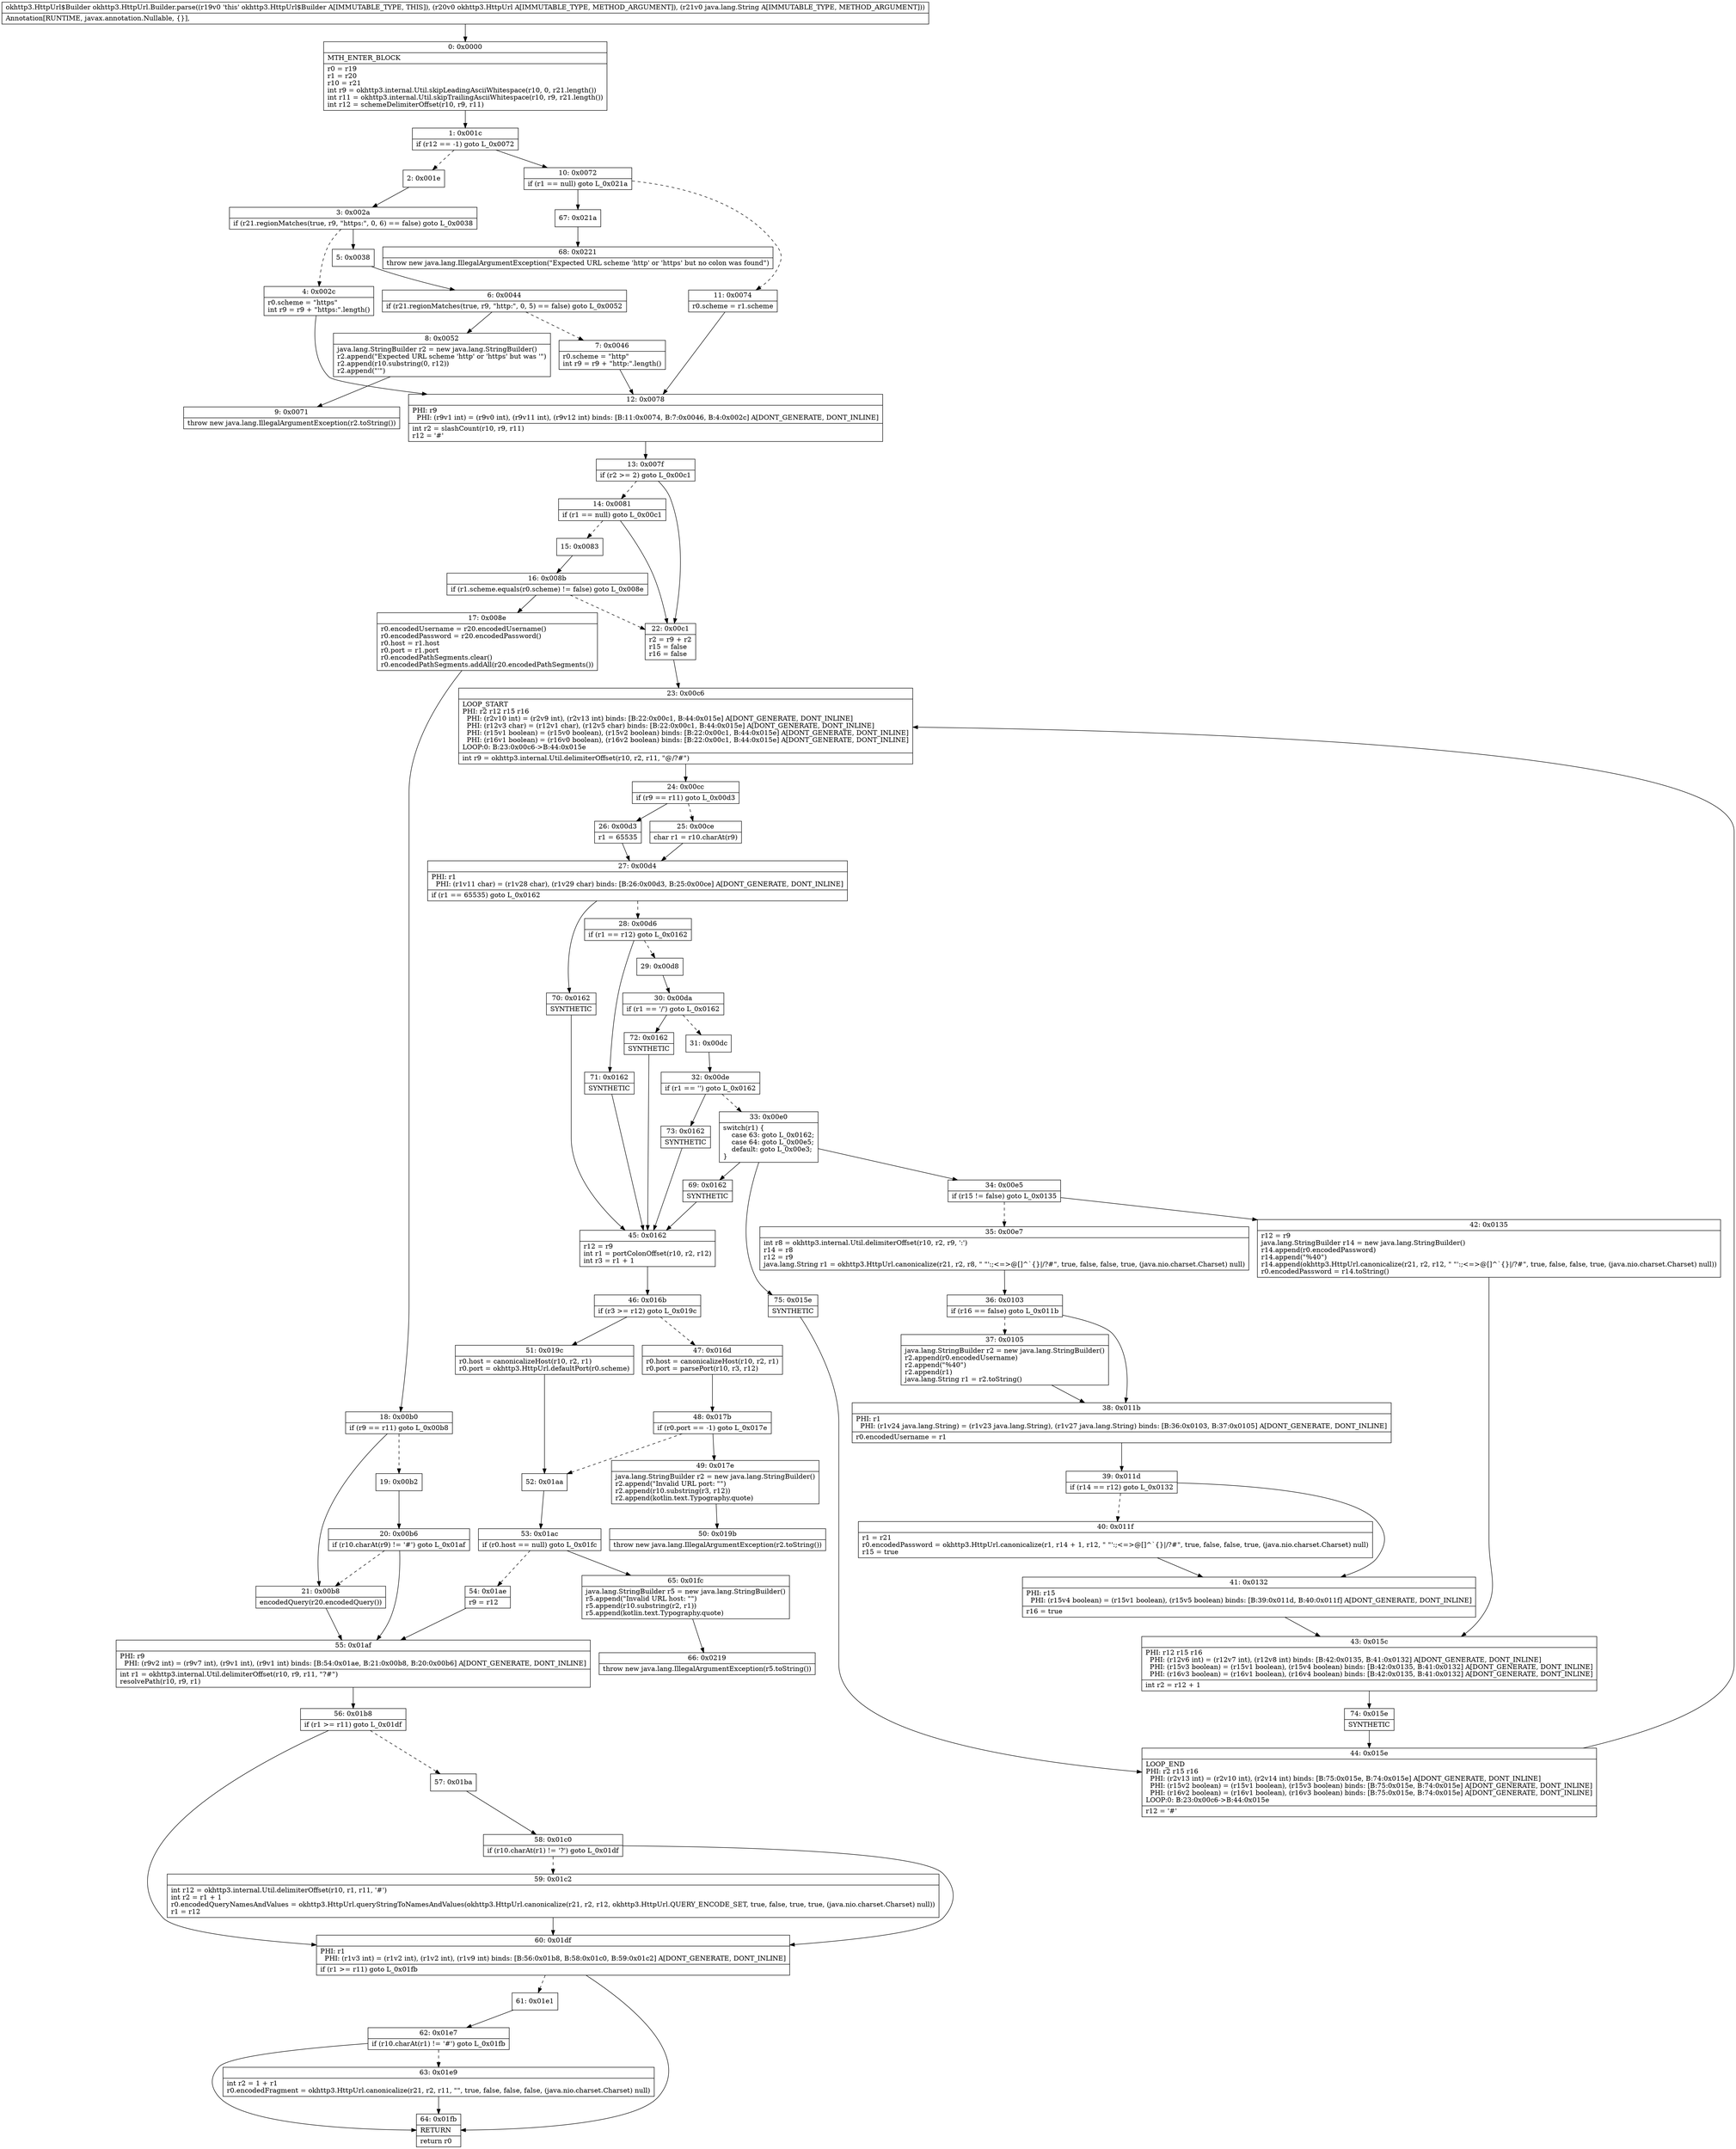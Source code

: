digraph "CFG forokhttp3.HttpUrl.Builder.parse(Lokhttp3\/HttpUrl;Ljava\/lang\/String;)Lokhttp3\/HttpUrl$Builder;" {
Node_0 [shape=record,label="{0\:\ 0x0000|MTH_ENTER_BLOCK\l|r0 = r19\lr1 = r20\lr10 = r21\lint r9 = okhttp3.internal.Util.skipLeadingAsciiWhitespace(r10, 0, r21.length())\lint r11 = okhttp3.internal.Util.skipTrailingAsciiWhitespace(r10, r9, r21.length())\lint r12 = schemeDelimiterOffset(r10, r9, r11)\l}"];
Node_1 [shape=record,label="{1\:\ 0x001c|if (r12 == \-1) goto L_0x0072\l}"];
Node_2 [shape=record,label="{2\:\ 0x001e}"];
Node_3 [shape=record,label="{3\:\ 0x002a|if (r21.regionMatches(true, r9, \"https:\", 0, 6) == false) goto L_0x0038\l}"];
Node_4 [shape=record,label="{4\:\ 0x002c|r0.scheme = \"https\"\lint r9 = r9 + \"https:\".length()\l}"];
Node_5 [shape=record,label="{5\:\ 0x0038}"];
Node_6 [shape=record,label="{6\:\ 0x0044|if (r21.regionMatches(true, r9, \"http:\", 0, 5) == false) goto L_0x0052\l}"];
Node_7 [shape=record,label="{7\:\ 0x0046|r0.scheme = \"http\"\lint r9 = r9 + \"http:\".length()\l}"];
Node_8 [shape=record,label="{8\:\ 0x0052|java.lang.StringBuilder r2 = new java.lang.StringBuilder()\lr2.append(\"Expected URL scheme 'http' or 'https' but was '\")\lr2.append(r10.substring(0, r12))\lr2.append(\"'\")\l}"];
Node_9 [shape=record,label="{9\:\ 0x0071|throw new java.lang.IllegalArgumentException(r2.toString())\l}"];
Node_10 [shape=record,label="{10\:\ 0x0072|if (r1 == null) goto L_0x021a\l}"];
Node_11 [shape=record,label="{11\:\ 0x0074|r0.scheme = r1.scheme\l}"];
Node_12 [shape=record,label="{12\:\ 0x0078|PHI: r9 \l  PHI: (r9v1 int) = (r9v0 int), (r9v11 int), (r9v12 int) binds: [B:11:0x0074, B:7:0x0046, B:4:0x002c] A[DONT_GENERATE, DONT_INLINE]\l|int r2 = slashCount(r10, r9, r11)\lr12 = '#'\l}"];
Node_13 [shape=record,label="{13\:\ 0x007f|if (r2 \>= 2) goto L_0x00c1\l}"];
Node_14 [shape=record,label="{14\:\ 0x0081|if (r1 == null) goto L_0x00c1\l}"];
Node_15 [shape=record,label="{15\:\ 0x0083}"];
Node_16 [shape=record,label="{16\:\ 0x008b|if (r1.scheme.equals(r0.scheme) != false) goto L_0x008e\l}"];
Node_17 [shape=record,label="{17\:\ 0x008e|r0.encodedUsername = r20.encodedUsername()\lr0.encodedPassword = r20.encodedPassword()\lr0.host = r1.host\lr0.port = r1.port\lr0.encodedPathSegments.clear()\lr0.encodedPathSegments.addAll(r20.encodedPathSegments())\l}"];
Node_18 [shape=record,label="{18\:\ 0x00b0|if (r9 == r11) goto L_0x00b8\l}"];
Node_19 [shape=record,label="{19\:\ 0x00b2}"];
Node_20 [shape=record,label="{20\:\ 0x00b6|if (r10.charAt(r9) != '#') goto L_0x01af\l}"];
Node_21 [shape=record,label="{21\:\ 0x00b8|encodedQuery(r20.encodedQuery())\l}"];
Node_22 [shape=record,label="{22\:\ 0x00c1|r2 = r9 + r2\lr15 = false\lr16 = false\l}"];
Node_23 [shape=record,label="{23\:\ 0x00c6|LOOP_START\lPHI: r2 r12 r15 r16 \l  PHI: (r2v10 int) = (r2v9 int), (r2v13 int) binds: [B:22:0x00c1, B:44:0x015e] A[DONT_GENERATE, DONT_INLINE]\l  PHI: (r12v3 char) = (r12v1 char), (r12v5 char) binds: [B:22:0x00c1, B:44:0x015e] A[DONT_GENERATE, DONT_INLINE]\l  PHI: (r15v1 boolean) = (r15v0 boolean), (r15v2 boolean) binds: [B:22:0x00c1, B:44:0x015e] A[DONT_GENERATE, DONT_INLINE]\l  PHI: (r16v1 boolean) = (r16v0 boolean), (r16v2 boolean) binds: [B:22:0x00c1, B:44:0x015e] A[DONT_GENERATE, DONT_INLINE]\lLOOP:0: B:23:0x00c6\-\>B:44:0x015e\l|int r9 = okhttp3.internal.Util.delimiterOffset(r10, r2, r11, \"@\/?#\")\l}"];
Node_24 [shape=record,label="{24\:\ 0x00cc|if (r9 == r11) goto L_0x00d3\l}"];
Node_25 [shape=record,label="{25\:\ 0x00ce|char r1 = r10.charAt(r9)\l}"];
Node_26 [shape=record,label="{26\:\ 0x00d3|r1 = 65535\l}"];
Node_27 [shape=record,label="{27\:\ 0x00d4|PHI: r1 \l  PHI: (r1v11 char) = (r1v28 char), (r1v29 char) binds: [B:26:0x00d3, B:25:0x00ce] A[DONT_GENERATE, DONT_INLINE]\l|if (r1 == 65535) goto L_0x0162\l}"];
Node_28 [shape=record,label="{28\:\ 0x00d6|if (r1 == r12) goto L_0x0162\l}"];
Node_29 [shape=record,label="{29\:\ 0x00d8}"];
Node_30 [shape=record,label="{30\:\ 0x00da|if (r1 == '\/') goto L_0x0162\l}"];
Node_31 [shape=record,label="{31\:\ 0x00dc}"];
Node_32 [shape=record,label="{32\:\ 0x00de|if (r1 == '') goto L_0x0162\l}"];
Node_33 [shape=record,label="{33\:\ 0x00e0|switch(r1) \{\l    case 63: goto L_0x0162;\l    case 64: goto L_0x00e5;\l    default: goto L_0x00e3;\l\}\l}"];
Node_34 [shape=record,label="{34\:\ 0x00e5|if (r15 != false) goto L_0x0135\l}"];
Node_35 [shape=record,label="{35\:\ 0x00e7|int r8 = okhttp3.internal.Util.delimiterOffset(r10, r2, r9, ':')\lr14 = r8\lr12 = r9\ljava.lang.String r1 = okhttp3.HttpUrl.canonicalize(r21, r2, r8, \" \"':;\<=\>@[]^`\{\}\|\/?#\", true, false, false, true, (java.nio.charset.Charset) null)\l}"];
Node_36 [shape=record,label="{36\:\ 0x0103|if (r16 == false) goto L_0x011b\l}"];
Node_37 [shape=record,label="{37\:\ 0x0105|java.lang.StringBuilder r2 = new java.lang.StringBuilder()\lr2.append(r0.encodedUsername)\lr2.append(\"%40\")\lr2.append(r1)\ljava.lang.String r1 = r2.toString()\l}"];
Node_38 [shape=record,label="{38\:\ 0x011b|PHI: r1 \l  PHI: (r1v24 java.lang.String) = (r1v23 java.lang.String), (r1v27 java.lang.String) binds: [B:36:0x0103, B:37:0x0105] A[DONT_GENERATE, DONT_INLINE]\l|r0.encodedUsername = r1\l}"];
Node_39 [shape=record,label="{39\:\ 0x011d|if (r14 == r12) goto L_0x0132\l}"];
Node_40 [shape=record,label="{40\:\ 0x011f|r1 = r21\lr0.encodedPassword = okhttp3.HttpUrl.canonicalize(r1, r14 + 1, r12, \" \"':;\<=\>@[]^`\{\}\|\/?#\", true, false, false, true, (java.nio.charset.Charset) null)\lr15 = true\l}"];
Node_41 [shape=record,label="{41\:\ 0x0132|PHI: r15 \l  PHI: (r15v4 boolean) = (r15v1 boolean), (r15v5 boolean) binds: [B:39:0x011d, B:40:0x011f] A[DONT_GENERATE, DONT_INLINE]\l|r16 = true\l}"];
Node_42 [shape=record,label="{42\:\ 0x0135|r12 = r9\ljava.lang.StringBuilder r14 = new java.lang.StringBuilder()\lr14.append(r0.encodedPassword)\lr14.append(\"%40\")\lr14.append(okhttp3.HttpUrl.canonicalize(r21, r2, r12, \" \"':;\<=\>@[]^`\{\}\|\/?#\", true, false, false, true, (java.nio.charset.Charset) null))\lr0.encodedPassword = r14.toString()\l}"];
Node_43 [shape=record,label="{43\:\ 0x015c|PHI: r12 r15 r16 \l  PHI: (r12v6 int) = (r12v7 int), (r12v8 int) binds: [B:42:0x0135, B:41:0x0132] A[DONT_GENERATE, DONT_INLINE]\l  PHI: (r15v3 boolean) = (r15v1 boolean), (r15v4 boolean) binds: [B:42:0x0135, B:41:0x0132] A[DONT_GENERATE, DONT_INLINE]\l  PHI: (r16v3 boolean) = (r16v1 boolean), (r16v4 boolean) binds: [B:42:0x0135, B:41:0x0132] A[DONT_GENERATE, DONT_INLINE]\l|int r2 = r12 + 1\l}"];
Node_44 [shape=record,label="{44\:\ 0x015e|LOOP_END\lPHI: r2 r15 r16 \l  PHI: (r2v13 int) = (r2v10 int), (r2v14 int) binds: [B:75:0x015e, B:74:0x015e] A[DONT_GENERATE, DONT_INLINE]\l  PHI: (r15v2 boolean) = (r15v1 boolean), (r15v3 boolean) binds: [B:75:0x015e, B:74:0x015e] A[DONT_GENERATE, DONT_INLINE]\l  PHI: (r16v2 boolean) = (r16v1 boolean), (r16v3 boolean) binds: [B:75:0x015e, B:74:0x015e] A[DONT_GENERATE, DONT_INLINE]\lLOOP:0: B:23:0x00c6\-\>B:44:0x015e\l|r12 = '#'\l}"];
Node_45 [shape=record,label="{45\:\ 0x0162|r12 = r9\lint r1 = portColonOffset(r10, r2, r12)\lint r3 = r1 + 1\l}"];
Node_46 [shape=record,label="{46\:\ 0x016b|if (r3 \>= r12) goto L_0x019c\l}"];
Node_47 [shape=record,label="{47\:\ 0x016d|r0.host = canonicalizeHost(r10, r2, r1)\lr0.port = parsePort(r10, r3, r12)\l}"];
Node_48 [shape=record,label="{48\:\ 0x017b|if (r0.port == \-1) goto L_0x017e\l}"];
Node_49 [shape=record,label="{49\:\ 0x017e|java.lang.StringBuilder r2 = new java.lang.StringBuilder()\lr2.append(\"Invalid URL port: \"\")\lr2.append(r10.substring(r3, r12))\lr2.append(kotlin.text.Typography.quote)\l}"];
Node_50 [shape=record,label="{50\:\ 0x019b|throw new java.lang.IllegalArgumentException(r2.toString())\l}"];
Node_51 [shape=record,label="{51\:\ 0x019c|r0.host = canonicalizeHost(r10, r2, r1)\lr0.port = okhttp3.HttpUrl.defaultPort(r0.scheme)\l}"];
Node_52 [shape=record,label="{52\:\ 0x01aa}"];
Node_53 [shape=record,label="{53\:\ 0x01ac|if (r0.host == null) goto L_0x01fc\l}"];
Node_54 [shape=record,label="{54\:\ 0x01ae|r9 = r12\l}"];
Node_55 [shape=record,label="{55\:\ 0x01af|PHI: r9 \l  PHI: (r9v2 int) = (r9v7 int), (r9v1 int), (r9v1 int) binds: [B:54:0x01ae, B:21:0x00b8, B:20:0x00b6] A[DONT_GENERATE, DONT_INLINE]\l|int r1 = okhttp3.internal.Util.delimiterOffset(r10, r9, r11, \"?#\")\lresolvePath(r10, r9, r1)\l}"];
Node_56 [shape=record,label="{56\:\ 0x01b8|if (r1 \>= r11) goto L_0x01df\l}"];
Node_57 [shape=record,label="{57\:\ 0x01ba}"];
Node_58 [shape=record,label="{58\:\ 0x01c0|if (r10.charAt(r1) != '?') goto L_0x01df\l}"];
Node_59 [shape=record,label="{59\:\ 0x01c2|int r12 = okhttp3.internal.Util.delimiterOffset(r10, r1, r11, '#')\lint r2 = r1 + 1\lr0.encodedQueryNamesAndValues = okhttp3.HttpUrl.queryStringToNamesAndValues(okhttp3.HttpUrl.canonicalize(r21, r2, r12, okhttp3.HttpUrl.QUERY_ENCODE_SET, true, false, true, true, (java.nio.charset.Charset) null))\lr1 = r12\l}"];
Node_60 [shape=record,label="{60\:\ 0x01df|PHI: r1 \l  PHI: (r1v3 int) = (r1v2 int), (r1v2 int), (r1v9 int) binds: [B:56:0x01b8, B:58:0x01c0, B:59:0x01c2] A[DONT_GENERATE, DONT_INLINE]\l|if (r1 \>= r11) goto L_0x01fb\l}"];
Node_61 [shape=record,label="{61\:\ 0x01e1}"];
Node_62 [shape=record,label="{62\:\ 0x01e7|if (r10.charAt(r1) != '#') goto L_0x01fb\l}"];
Node_63 [shape=record,label="{63\:\ 0x01e9|int r2 = 1 + r1\lr0.encodedFragment = okhttp3.HttpUrl.canonicalize(r21, r2, r11, \"\", true, false, false, false, (java.nio.charset.Charset) null)\l}"];
Node_64 [shape=record,label="{64\:\ 0x01fb|RETURN\l|return r0\l}"];
Node_65 [shape=record,label="{65\:\ 0x01fc|java.lang.StringBuilder r5 = new java.lang.StringBuilder()\lr5.append(\"Invalid URL host: \"\")\lr5.append(r10.substring(r2, r1))\lr5.append(kotlin.text.Typography.quote)\l}"];
Node_66 [shape=record,label="{66\:\ 0x0219|throw new java.lang.IllegalArgumentException(r5.toString())\l}"];
Node_67 [shape=record,label="{67\:\ 0x021a}"];
Node_68 [shape=record,label="{68\:\ 0x0221|throw new java.lang.IllegalArgumentException(\"Expected URL scheme 'http' or 'https' but no colon was found\")\l}"];
Node_69 [shape=record,label="{69\:\ 0x0162|SYNTHETIC\l}"];
Node_70 [shape=record,label="{70\:\ 0x0162|SYNTHETIC\l}"];
Node_71 [shape=record,label="{71\:\ 0x0162|SYNTHETIC\l}"];
Node_72 [shape=record,label="{72\:\ 0x0162|SYNTHETIC\l}"];
Node_73 [shape=record,label="{73\:\ 0x0162|SYNTHETIC\l}"];
Node_74 [shape=record,label="{74\:\ 0x015e|SYNTHETIC\l}"];
Node_75 [shape=record,label="{75\:\ 0x015e|SYNTHETIC\l}"];
MethodNode[shape=record,label="{okhttp3.HttpUrl$Builder okhttp3.HttpUrl.Builder.parse((r19v0 'this' okhttp3.HttpUrl$Builder A[IMMUTABLE_TYPE, THIS]), (r20v0 okhttp3.HttpUrl A[IMMUTABLE_TYPE, METHOD_ARGUMENT]), (r21v0 java.lang.String A[IMMUTABLE_TYPE, METHOD_ARGUMENT]))  | Annotation[RUNTIME, javax.annotation.Nullable, \{\}], \l}"];
MethodNode -> Node_0;
Node_0 -> Node_1;
Node_1 -> Node_2[style=dashed];
Node_1 -> Node_10;
Node_2 -> Node_3;
Node_3 -> Node_4[style=dashed];
Node_3 -> Node_5;
Node_4 -> Node_12;
Node_5 -> Node_6;
Node_6 -> Node_7[style=dashed];
Node_6 -> Node_8;
Node_7 -> Node_12;
Node_8 -> Node_9;
Node_10 -> Node_11[style=dashed];
Node_10 -> Node_67;
Node_11 -> Node_12;
Node_12 -> Node_13;
Node_13 -> Node_14[style=dashed];
Node_13 -> Node_22;
Node_14 -> Node_15[style=dashed];
Node_14 -> Node_22;
Node_15 -> Node_16;
Node_16 -> Node_17;
Node_16 -> Node_22[style=dashed];
Node_17 -> Node_18;
Node_18 -> Node_19[style=dashed];
Node_18 -> Node_21;
Node_19 -> Node_20;
Node_20 -> Node_21[style=dashed];
Node_20 -> Node_55;
Node_21 -> Node_55;
Node_22 -> Node_23;
Node_23 -> Node_24;
Node_24 -> Node_25[style=dashed];
Node_24 -> Node_26;
Node_25 -> Node_27;
Node_26 -> Node_27;
Node_27 -> Node_28[style=dashed];
Node_27 -> Node_70;
Node_28 -> Node_29[style=dashed];
Node_28 -> Node_71;
Node_29 -> Node_30;
Node_30 -> Node_31[style=dashed];
Node_30 -> Node_72;
Node_31 -> Node_32;
Node_32 -> Node_33[style=dashed];
Node_32 -> Node_73;
Node_33 -> Node_34;
Node_33 -> Node_69;
Node_33 -> Node_75;
Node_34 -> Node_35[style=dashed];
Node_34 -> Node_42;
Node_35 -> Node_36;
Node_36 -> Node_37[style=dashed];
Node_36 -> Node_38;
Node_37 -> Node_38;
Node_38 -> Node_39;
Node_39 -> Node_40[style=dashed];
Node_39 -> Node_41;
Node_40 -> Node_41;
Node_41 -> Node_43;
Node_42 -> Node_43;
Node_43 -> Node_74;
Node_44 -> Node_23;
Node_45 -> Node_46;
Node_46 -> Node_47[style=dashed];
Node_46 -> Node_51;
Node_47 -> Node_48;
Node_48 -> Node_49;
Node_48 -> Node_52[style=dashed];
Node_49 -> Node_50;
Node_51 -> Node_52;
Node_52 -> Node_53;
Node_53 -> Node_54[style=dashed];
Node_53 -> Node_65;
Node_54 -> Node_55;
Node_55 -> Node_56;
Node_56 -> Node_57[style=dashed];
Node_56 -> Node_60;
Node_57 -> Node_58;
Node_58 -> Node_59[style=dashed];
Node_58 -> Node_60;
Node_59 -> Node_60;
Node_60 -> Node_61[style=dashed];
Node_60 -> Node_64;
Node_61 -> Node_62;
Node_62 -> Node_63[style=dashed];
Node_62 -> Node_64;
Node_63 -> Node_64;
Node_65 -> Node_66;
Node_67 -> Node_68;
Node_69 -> Node_45;
Node_70 -> Node_45;
Node_71 -> Node_45;
Node_72 -> Node_45;
Node_73 -> Node_45;
Node_74 -> Node_44;
Node_75 -> Node_44;
}

